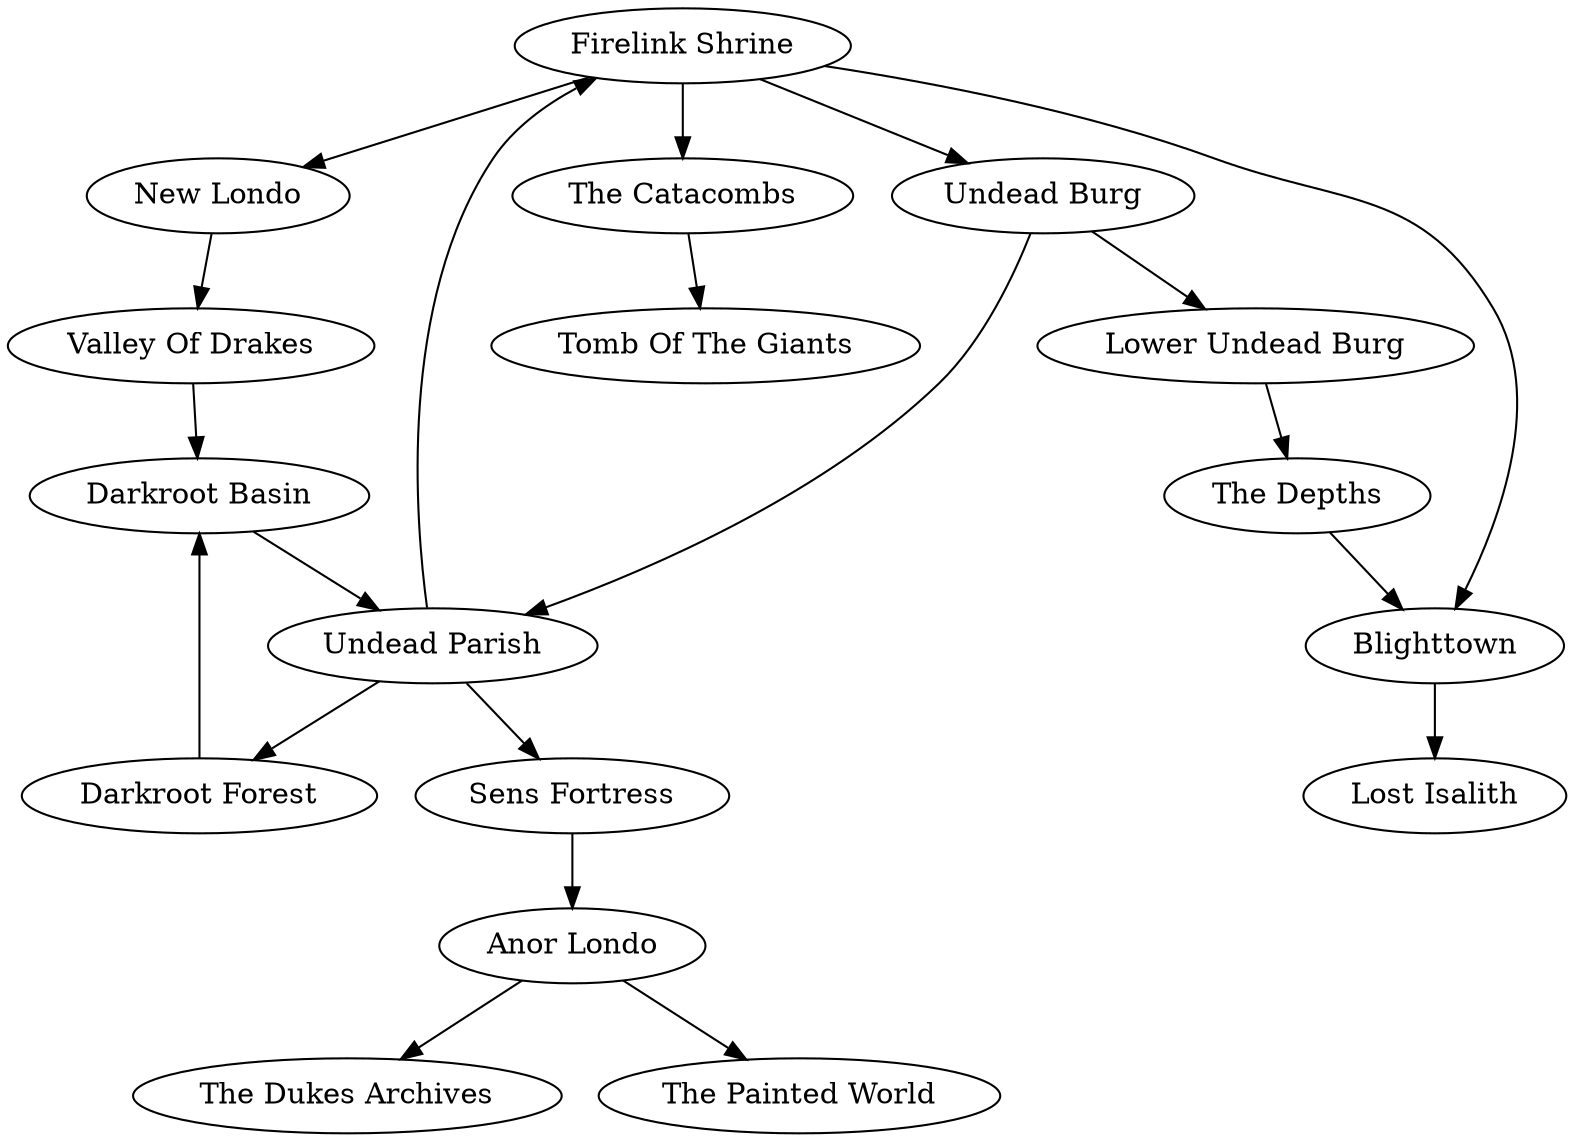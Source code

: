 digraph {
    firelink_shrine[label="Firelink Shrine"];
    new_londo[label="New Londo"];
    darkroot_basin[label="Darkroot Basin"];
    darkroot_forest[label="Darkroot Forest"];
    undead_burg[label="Undead Burg"];
    undead_parish[label="Undead Parish"];
    valley_of_drakes[label="Valley Of Drakes"];
    lower_undead_burg[label="Lower Undead Burg"];
    the_catacombs[label="The Catacombs"];
    tomb_of_the_giants[label="Tomb Of The Giants"];
    sens_fortress[label="Sens Fortress"];
    anor_londo[label="Anor Londo"];
    the_dukes_archives[label="The Dukes Archives"];
    lost_isalith[label="Lost Isalith"];
    blighttown[label="Blighttown"];
    the_depths[label="The Depths"];
    the_painted_world[label="The Painted World"];


    // Links
    firelink_shrine -> new_londo;
    firelink_shrine -> undead_burg;
    firelink_shrine -> the_catacombs;
    undead_parish -> firelink_shrine;
    undead_burg -> undead_parish;
    undead_burg -> lower_undead_burg;
    undead_parish -> darkroot_forest;
    darkroot_forest -> darkroot_basin;
    darkroot_basin -> undead_parish;
    new_londo -> valley_of_drakes;
    valley_of_drakes -> darkroot_basin;
    lower_undead_burg -> the_depths;
    the_depths -> blighttown;
    firelink_shrine -> blighttown;
    blighttown -> lost_isalith;
    the_catacombs -> tomb_of_the_giants;
    undead_parish -> sens_fortress;
    sens_fortress -> anor_londo;
    anor_londo -> the_dukes_archives;
    anor_londo -> the_painted_world;
}
